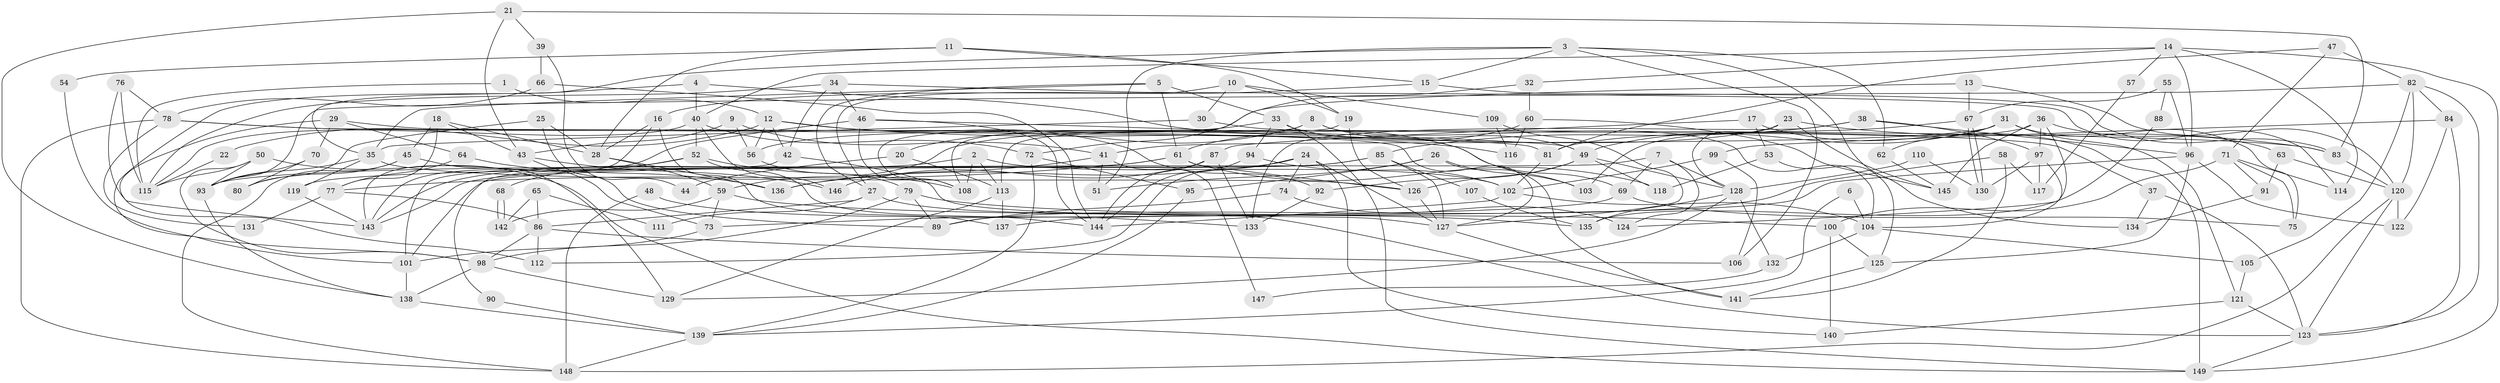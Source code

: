 // Generated by graph-tools (version 1.1) at 2025/50/03/09/25 03:50:12]
// undirected, 149 vertices, 298 edges
graph export_dot {
graph [start="1"]
  node [color=gray90,style=filled];
  1;
  2;
  3;
  4;
  5;
  6;
  7;
  8;
  9;
  10;
  11;
  12;
  13;
  14;
  15;
  16;
  17;
  18;
  19;
  20;
  21;
  22;
  23;
  24;
  25;
  26;
  27;
  28;
  29;
  30;
  31;
  32;
  33;
  34;
  35;
  36;
  37;
  38;
  39;
  40;
  41;
  42;
  43;
  44;
  45;
  46;
  47;
  48;
  49;
  50;
  51;
  52;
  53;
  54;
  55;
  56;
  57;
  58;
  59;
  60;
  61;
  62;
  63;
  64;
  65;
  66;
  67;
  68;
  69;
  70;
  71;
  72;
  73;
  74;
  75;
  76;
  77;
  78;
  79;
  80;
  81;
  82;
  83;
  84;
  85;
  86;
  87;
  88;
  89;
  90;
  91;
  92;
  93;
  94;
  95;
  96;
  97;
  98;
  99;
  100;
  101;
  102;
  103;
  104;
  105;
  106;
  107;
  108;
  109;
  110;
  111;
  112;
  113;
  114;
  115;
  116;
  117;
  118;
  119;
  120;
  121;
  122;
  123;
  124;
  125;
  126;
  127;
  128;
  129;
  130;
  131;
  132;
  133;
  134;
  135;
  136;
  137;
  138;
  139;
  140;
  141;
  142;
  143;
  144;
  145;
  146;
  147;
  148;
  149;
  1 -- 12;
  1 -- 115;
  2 -- 143;
  2 -- 108;
  2 -- 102;
  2 -- 113;
  3 -- 15;
  3 -- 35;
  3 -- 51;
  3 -- 62;
  3 -- 106;
  3 -- 134;
  4 -- 101;
  4 -- 69;
  4 -- 40;
  5 -- 35;
  5 -- 61;
  5 -- 27;
  5 -- 33;
  6 -- 139;
  6 -- 104;
  7 -- 128;
  7 -- 124;
  7 -- 69;
  7 -- 101;
  8 -- 104;
  8 -- 108;
  8 -- 20;
  8 -- 49;
  9 -- 43;
  9 -- 56;
  9 -- 41;
  10 -- 27;
  10 -- 30;
  10 -- 19;
  10 -- 109;
  11 -- 28;
  11 -- 19;
  11 -- 15;
  11 -- 54;
  12 -- 116;
  12 -- 42;
  12 -- 22;
  12 -- 56;
  12 -- 92;
  13 -- 120;
  13 -- 67;
  13 -- 108;
  14 -- 149;
  14 -- 32;
  14 -- 40;
  14 -- 57;
  14 -- 96;
  14 -- 114;
  15 -- 83;
  15 -- 16;
  16 -- 143;
  16 -- 28;
  16 -- 137;
  17 -- 149;
  17 -- 87;
  17 -- 53;
  18 -- 77;
  18 -- 28;
  18 -- 43;
  18 -- 45;
  19 -- 126;
  19 -- 113;
  20 -- 113;
  20 -- 44;
  21 -- 43;
  21 -- 138;
  21 -- 39;
  21 -- 83;
  22 -- 115;
  23 -- 83;
  23 -- 59;
  23 -- 128;
  23 -- 145;
  24 -- 127;
  24 -- 112;
  24 -- 74;
  24 -- 136;
  24 -- 140;
  25 -- 28;
  25 -- 80;
  25 -- 89;
  26 -- 51;
  26 -- 95;
  26 -- 103;
  26 -- 141;
  27 -- 123;
  27 -- 86;
  27 -- 111;
  28 -- 136;
  28 -- 59;
  29 -- 127;
  29 -- 64;
  29 -- 70;
  29 -- 112;
  30 -- 35;
  30 -- 37;
  31 -- 49;
  31 -- 121;
  31 -- 41;
  31 -- 62;
  31 -- 75;
  32 -- 60;
  32 -- 72;
  33 -- 103;
  33 -- 56;
  33 -- 94;
  33 -- 149;
  34 -- 115;
  34 -- 46;
  34 -- 42;
  34 -- 114;
  35 -- 119;
  35 -- 93;
  35 -- 126;
  36 -- 145;
  36 -- 97;
  36 -- 63;
  36 -- 103;
  36 -- 124;
  37 -- 123;
  37 -- 134;
  38 -- 85;
  38 -- 96;
  38 -- 97;
  38 -- 133;
  39 -- 66;
  39 -- 44;
  40 -- 52;
  40 -- 72;
  40 -- 115;
  40 -- 146;
  41 -- 51;
  41 -- 136;
  41 -- 147;
  42 -- 127;
  42 -- 90;
  43 -- 73;
  43 -- 146;
  45 -- 129;
  45 -- 80;
  45 -- 148;
  46 -- 108;
  46 -- 144;
  46 -- 49;
  46 -- 143;
  47 -- 82;
  47 -- 81;
  47 -- 71;
  48 -- 133;
  48 -- 148;
  49 -- 92;
  49 -- 118;
  49 -- 126;
  49 -- 128;
  50 -- 149;
  50 -- 98;
  50 -- 93;
  50 -- 115;
  52 -- 144;
  52 -- 68;
  52 -- 101;
  52 -- 108;
  53 -- 125;
  53 -- 118;
  54 -- 98;
  55 -- 96;
  55 -- 67;
  55 -- 88;
  56 -- 79;
  57 -- 117;
  58 -- 89;
  58 -- 141;
  58 -- 117;
  59 -- 73;
  59 -- 135;
  59 -- 142;
  60 -- 145;
  60 -- 61;
  60 -- 116;
  61 -- 118;
  61 -- 126;
  61 -- 77;
  61 -- 119;
  62 -- 145;
  63 -- 120;
  63 -- 91;
  64 -- 77;
  64 -- 136;
  65 -- 86;
  65 -- 142;
  65 -- 111;
  66 -- 144;
  66 -- 78;
  67 -- 130;
  67 -- 130;
  67 -- 81;
  68 -- 142;
  68 -- 142;
  69 -- 75;
  69 -- 73;
  70 -- 93;
  70 -- 80;
  71 -- 114;
  71 -- 75;
  71 -- 91;
  71 -- 100;
  72 -- 139;
  72 -- 95;
  73 -- 101;
  74 -- 89;
  74 -- 124;
  76 -- 115;
  76 -- 78;
  76 -- 143;
  77 -- 86;
  77 -- 131;
  78 -- 83;
  78 -- 148;
  78 -- 81;
  78 -- 131;
  79 -- 100;
  79 -- 89;
  79 -- 98;
  81 -- 102;
  82 -- 93;
  82 -- 84;
  82 -- 105;
  82 -- 120;
  82 -- 123;
  83 -- 120;
  84 -- 123;
  84 -- 99;
  84 -- 122;
  85 -- 143;
  85 -- 93;
  85 -- 107;
  85 -- 127;
  86 -- 98;
  86 -- 106;
  86 -- 112;
  87 -- 146;
  87 -- 133;
  87 -- 144;
  88 -- 135;
  90 -- 139;
  91 -- 134;
  92 -- 133;
  93 -- 138;
  94 -- 144;
  94 -- 102;
  95 -- 139;
  96 -- 137;
  96 -- 122;
  96 -- 125;
  97 -- 104;
  97 -- 117;
  97 -- 130;
  98 -- 129;
  98 -- 138;
  99 -- 102;
  99 -- 106;
  100 -- 125;
  100 -- 140;
  101 -- 138;
  102 -- 104;
  102 -- 144;
  104 -- 105;
  104 -- 132;
  105 -- 121;
  107 -- 135;
  109 -- 127;
  109 -- 116;
  110 -- 128;
  110 -- 130;
  113 -- 129;
  113 -- 137;
  119 -- 143;
  120 -- 122;
  120 -- 123;
  120 -- 148;
  121 -- 123;
  121 -- 140;
  123 -- 149;
  125 -- 141;
  126 -- 127;
  127 -- 141;
  128 -- 129;
  128 -- 132;
  128 -- 135;
  132 -- 147;
  138 -- 139;
  139 -- 148;
}

